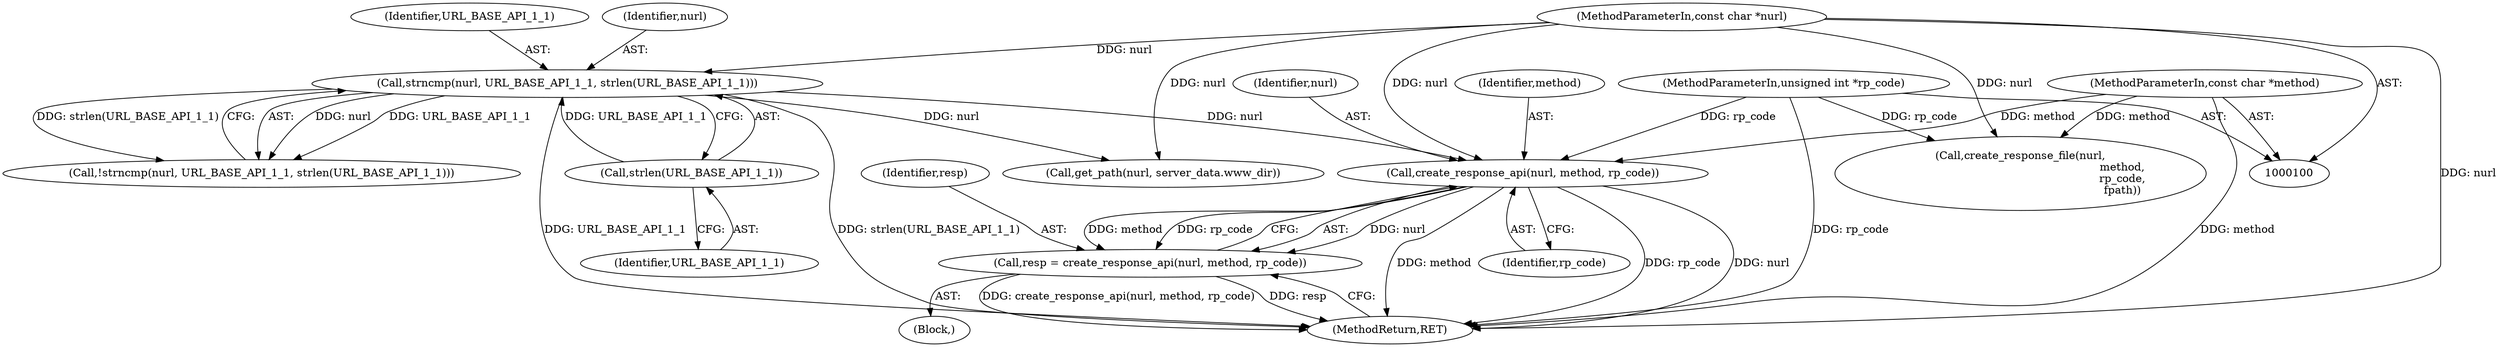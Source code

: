 digraph "0_wpitchoune_8b10426dcc0246c1712a99460dd470dcb1cc4d9c@API" {
"1000123" [label="(Call,create_response_api(nurl, method, rp_code))"];
"1000115" [label="(Call,strncmp(nurl, URL_BASE_API_1_1, strlen(URL_BASE_API_1_1)))"];
"1000101" [label="(MethodParameterIn,const char *nurl)"];
"1000118" [label="(Call,strlen(URL_BASE_API_1_1))"];
"1000102" [label="(MethodParameterIn,const char *method)"];
"1000103" [label="(MethodParameterIn,unsigned int *rp_code)"];
"1000121" [label="(Call,resp = create_response_api(nurl, method, rp_code))"];
"1000115" [label="(Call,strncmp(nurl, URL_BASE_API_1_1, strlen(URL_BASE_API_1_1)))"];
"1000124" [label="(Identifier,nurl)"];
"1000121" [label="(Call,resp = create_response_api(nurl, method, rp_code))"];
"1000118" [label="(Call,strlen(URL_BASE_API_1_1))"];
"1000126" [label="(Identifier,rp_code)"];
"1000114" [label="(Call,!strncmp(nurl, URL_BASE_API_1_1, strlen(URL_BASE_API_1_1)))"];
"1000117" [label="(Identifier,URL_BASE_API_1_1)"];
"1000125" [label="(Identifier,method)"];
"1000131" [label="(Call,get_path(nurl, server_data.www_dir))"];
"1000160" [label="(Call,create_response_file(nurl,\n                                                           method,\n                                                           rp_code,\n                                                           fpath))"];
"1000103" [label="(MethodParameterIn,unsigned int *rp_code)"];
"1000120" [label="(Block,)"];
"1000122" [label="(Identifier,resp)"];
"1000101" [label="(MethodParameterIn,const char *nurl)"];
"1000102" [label="(MethodParameterIn,const char *method)"];
"1000123" [label="(Call,create_response_api(nurl, method, rp_code))"];
"1000119" [label="(Identifier,URL_BASE_API_1_1)"];
"1000116" [label="(Identifier,nurl)"];
"1000169" [label="(MethodReturn,RET)"];
"1000123" -> "1000121"  [label="AST: "];
"1000123" -> "1000126"  [label="CFG: "];
"1000124" -> "1000123"  [label="AST: "];
"1000125" -> "1000123"  [label="AST: "];
"1000126" -> "1000123"  [label="AST: "];
"1000121" -> "1000123"  [label="CFG: "];
"1000123" -> "1000169"  [label="DDG: method"];
"1000123" -> "1000169"  [label="DDG: rp_code"];
"1000123" -> "1000169"  [label="DDG: nurl"];
"1000123" -> "1000121"  [label="DDG: nurl"];
"1000123" -> "1000121"  [label="DDG: method"];
"1000123" -> "1000121"  [label="DDG: rp_code"];
"1000115" -> "1000123"  [label="DDG: nurl"];
"1000101" -> "1000123"  [label="DDG: nurl"];
"1000102" -> "1000123"  [label="DDG: method"];
"1000103" -> "1000123"  [label="DDG: rp_code"];
"1000115" -> "1000114"  [label="AST: "];
"1000115" -> "1000118"  [label="CFG: "];
"1000116" -> "1000115"  [label="AST: "];
"1000117" -> "1000115"  [label="AST: "];
"1000118" -> "1000115"  [label="AST: "];
"1000114" -> "1000115"  [label="CFG: "];
"1000115" -> "1000169"  [label="DDG: strlen(URL_BASE_API_1_1)"];
"1000115" -> "1000169"  [label="DDG: URL_BASE_API_1_1"];
"1000115" -> "1000114"  [label="DDG: nurl"];
"1000115" -> "1000114"  [label="DDG: URL_BASE_API_1_1"];
"1000115" -> "1000114"  [label="DDG: strlen(URL_BASE_API_1_1)"];
"1000101" -> "1000115"  [label="DDG: nurl"];
"1000118" -> "1000115"  [label="DDG: URL_BASE_API_1_1"];
"1000115" -> "1000131"  [label="DDG: nurl"];
"1000101" -> "1000100"  [label="AST: "];
"1000101" -> "1000169"  [label="DDG: nurl"];
"1000101" -> "1000131"  [label="DDG: nurl"];
"1000101" -> "1000160"  [label="DDG: nurl"];
"1000118" -> "1000119"  [label="CFG: "];
"1000119" -> "1000118"  [label="AST: "];
"1000102" -> "1000100"  [label="AST: "];
"1000102" -> "1000169"  [label="DDG: method"];
"1000102" -> "1000160"  [label="DDG: method"];
"1000103" -> "1000100"  [label="AST: "];
"1000103" -> "1000169"  [label="DDG: rp_code"];
"1000103" -> "1000160"  [label="DDG: rp_code"];
"1000121" -> "1000120"  [label="AST: "];
"1000122" -> "1000121"  [label="AST: "];
"1000169" -> "1000121"  [label="CFG: "];
"1000121" -> "1000169"  [label="DDG: create_response_api(nurl, method, rp_code)"];
"1000121" -> "1000169"  [label="DDG: resp"];
}
